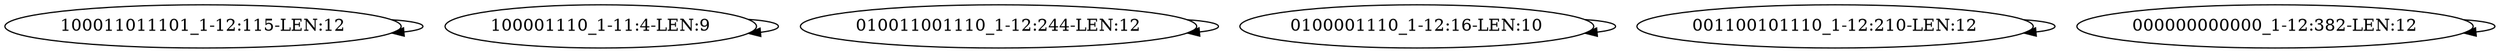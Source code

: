 digraph G {
    "100011011101_1-12:115-LEN:12" -> "100011011101_1-12:115-LEN:12";
    "100001110_1-11:4-LEN:9" -> "100001110_1-11:4-LEN:9";
    "010011001110_1-12:244-LEN:12" -> "010011001110_1-12:244-LEN:12";
    "0100001110_1-12:16-LEN:10" -> "0100001110_1-12:16-LEN:10";
    "001100101110_1-12:210-LEN:12" -> "001100101110_1-12:210-LEN:12";
    "000000000000_1-12:382-LEN:12" -> "000000000000_1-12:382-LEN:12";
}
